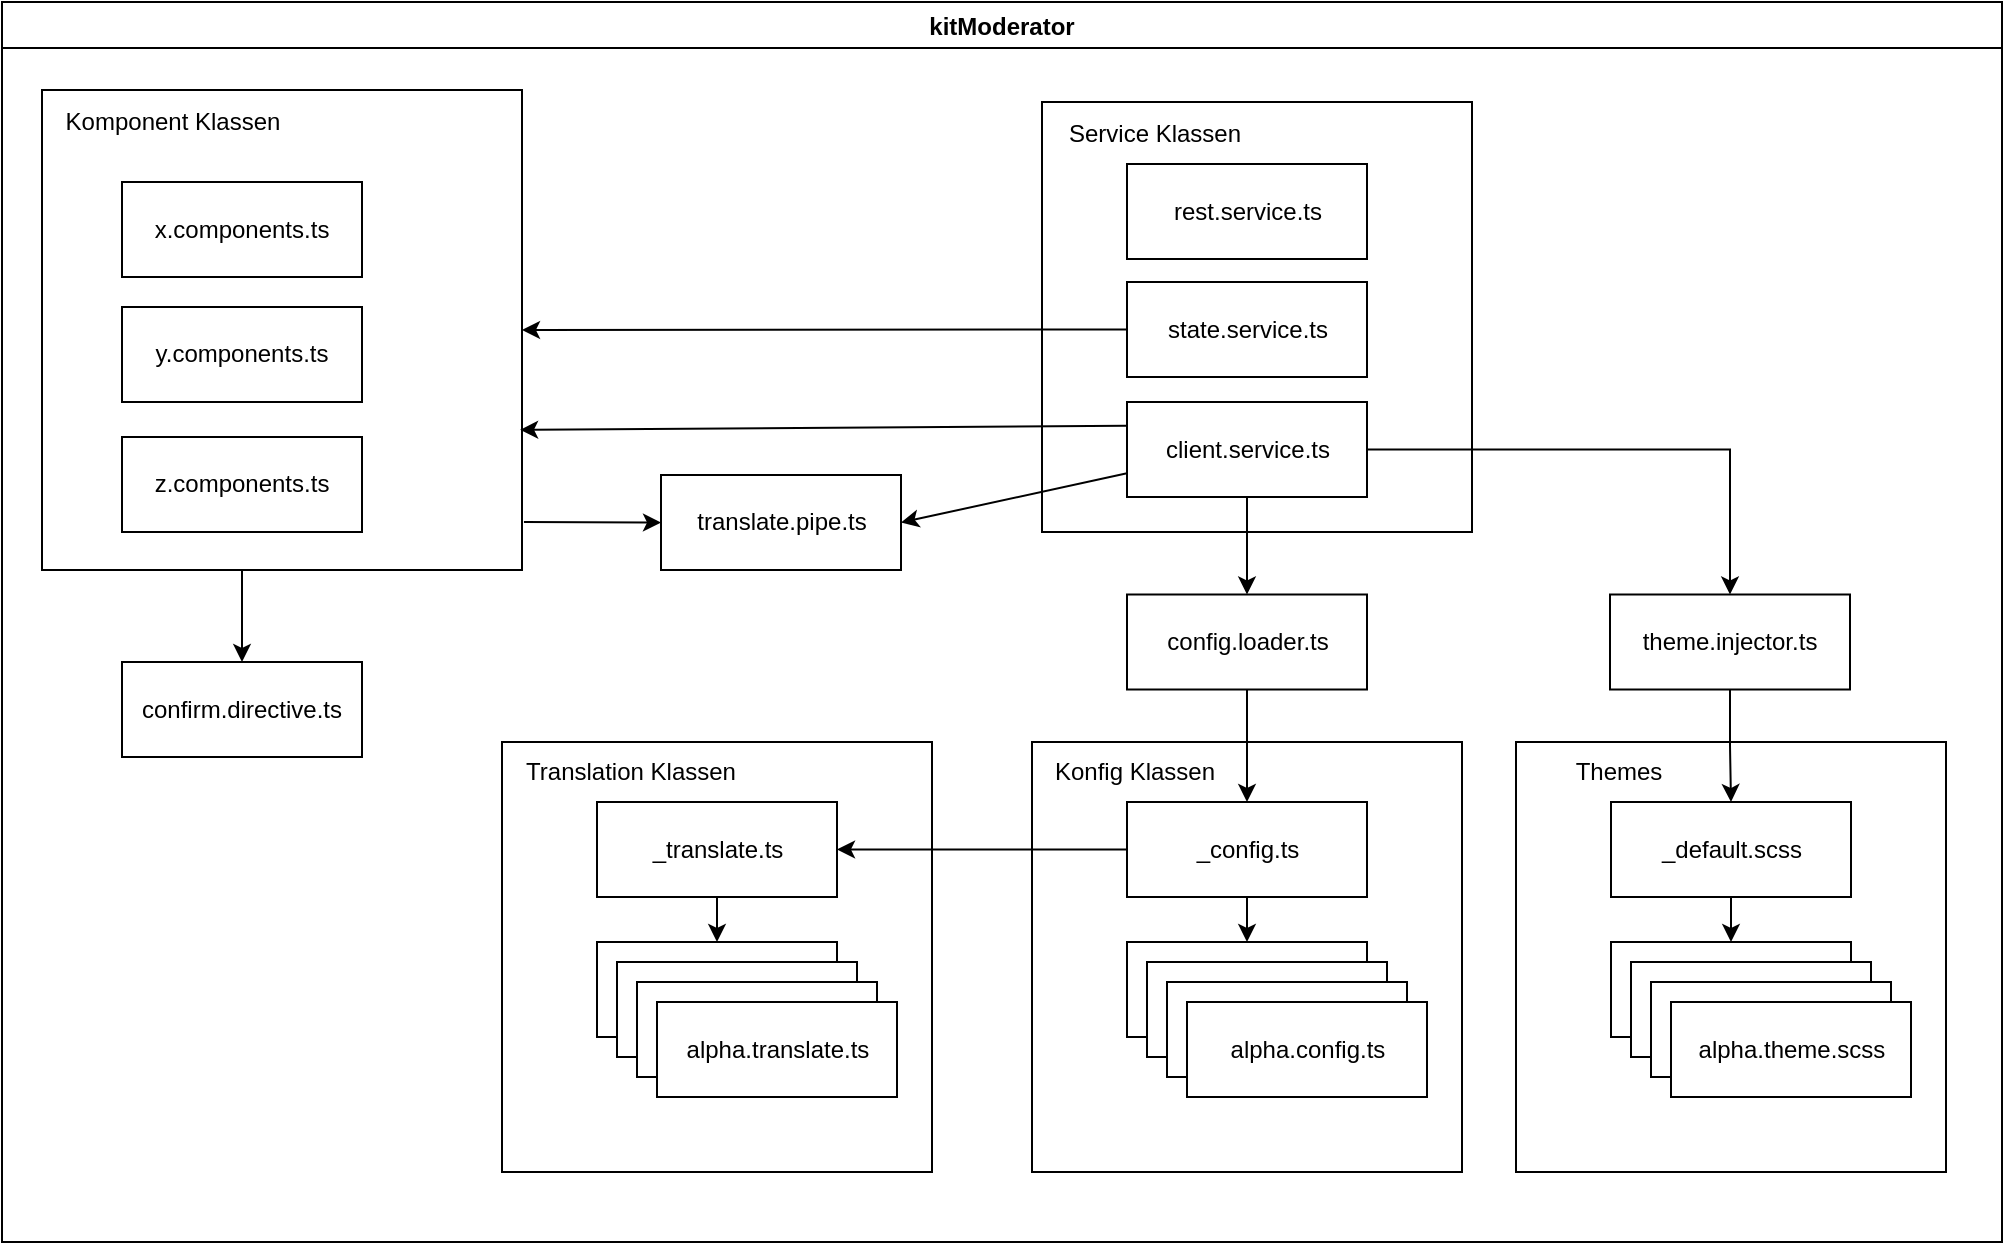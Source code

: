 <mxfile version="20.0.4" type="device"><diagram id="RRw_fZo8FqshAttOP6mF" name="Page-1"><mxGraphModel dx="1422" dy="754" grid="1" gridSize="10" guides="1" tooltips="1" connect="1" arrows="1" fold="1" page="1" pageScale="1" pageWidth="827" pageHeight="1169" math="0" shadow="0"><root><mxCell id="0"/><mxCell id="1" parent="0"/><mxCell id="eE6piYNeTCoczh-Mz0Ao-1" value="kitModerator" style="swimlane;" vertex="1" parent="1"><mxGeometry x="70" y="40" width="1000" height="620" as="geometry"/></mxCell><mxCell id="eE6piYNeTCoczh-Mz0Ao-2" value="" style="whiteSpace=wrap;html=1;aspect=fixed;" vertex="1" parent="eE6piYNeTCoczh-Mz0Ao-1"><mxGeometry x="520" y="50" width="215" height="215" as="geometry"/></mxCell><mxCell id="eE6piYNeTCoczh-Mz0Ao-3" value="rest.service.ts" style="rounded=0;whiteSpace=wrap;html=1;" vertex="1" parent="eE6piYNeTCoczh-Mz0Ao-1"><mxGeometry x="562.5" y="81" width="120" height="47.5" as="geometry"/></mxCell><mxCell id="eE6piYNeTCoczh-Mz0Ao-10" value="" style="whiteSpace=wrap;html=1;aspect=fixed;" vertex="1" parent="eE6piYNeTCoczh-Mz0Ao-1"><mxGeometry x="515" y="370" width="215" height="215" as="geometry"/></mxCell><mxCell id="eE6piYNeTCoczh-Mz0Ao-7" value="Konfig Klassen" style="text;html=1;align=center;verticalAlign=middle;resizable=0;points=[];autosize=1;strokeColor=none;fillColor=none;" vertex="1" parent="eE6piYNeTCoczh-Mz0Ao-1"><mxGeometry x="516" y="370" width="100" height="30" as="geometry"/></mxCell><mxCell id="eE6piYNeTCoczh-Mz0Ao-76" style="edgeStyle=orthogonalEdgeStyle;rounded=0;orthogonalLoop=1;jettySize=auto;html=1;exitX=1;exitY=0.5;exitDx=0;exitDy=0;entryX=0.5;entryY=0;entryDx=0;entryDy=0;" edge="1" parent="eE6piYNeTCoczh-Mz0Ao-1" source="eE6piYNeTCoczh-Mz0Ao-9" target="eE6piYNeTCoczh-Mz0Ao-59"><mxGeometry relative="1" as="geometry"/></mxCell><mxCell id="eE6piYNeTCoczh-Mz0Ao-9" value="client.service.ts" style="rounded=0;whiteSpace=wrap;html=1;" vertex="1" parent="eE6piYNeTCoczh-Mz0Ao-1"><mxGeometry x="562.5" y="200" width="120" height="47.5" as="geometry"/></mxCell><mxCell id="eE6piYNeTCoczh-Mz0Ao-8" value="state.service.ts" style="rounded=0;whiteSpace=wrap;html=1;" vertex="1" parent="eE6piYNeTCoczh-Mz0Ao-1"><mxGeometry x="562.5" y="140" width="120" height="47.5" as="geometry"/></mxCell><mxCell id="eE6piYNeTCoczh-Mz0Ao-13" value="_config.ts" style="rounded=0;whiteSpace=wrap;html=1;" vertex="1" parent="eE6piYNeTCoczh-Mz0Ao-1"><mxGeometry x="562.5" y="400" width="120" height="47.5" as="geometry"/></mxCell><mxCell id="eE6piYNeTCoczh-Mz0Ao-15" value="alpha.config.ts" style="rounded=0;whiteSpace=wrap;html=1;" vertex="1" parent="eE6piYNeTCoczh-Mz0Ao-1"><mxGeometry x="562.5" y="470" width="120" height="47.5" as="geometry"/></mxCell><mxCell id="eE6piYNeTCoczh-Mz0Ao-16" value="" style="endArrow=classic;html=1;rounded=0;exitX=0.5;exitY=1;exitDx=0;exitDy=0;entryX=0.5;entryY=0;entryDx=0;entryDy=0;" edge="1" parent="eE6piYNeTCoczh-Mz0Ao-1" source="eE6piYNeTCoczh-Mz0Ao-13" target="eE6piYNeTCoczh-Mz0Ao-15"><mxGeometry width="50" height="50" relative="1" as="geometry"><mxPoint x="510" y="480" as="sourcePoint"/><mxPoint x="560" y="430" as="targetPoint"/></mxGeometry></mxCell><mxCell id="eE6piYNeTCoczh-Mz0Ao-58" style="edgeStyle=orthogonalEdgeStyle;rounded=0;orthogonalLoop=1;jettySize=auto;html=1;exitX=0.5;exitY=1;exitDx=0;exitDy=0;" edge="1" parent="eE6piYNeTCoczh-Mz0Ao-1" source="eE6piYNeTCoczh-Mz0Ao-21" target="eE6piYNeTCoczh-Mz0Ao-56"><mxGeometry relative="1" as="geometry"><Array as="points"><mxPoint x="120" y="284"/></Array></mxGeometry></mxCell><mxCell id="eE6piYNeTCoczh-Mz0Ao-21" value="" style="whiteSpace=wrap;html=1;aspect=fixed;" vertex="1" parent="eE6piYNeTCoczh-Mz0Ao-1"><mxGeometry x="20" y="44" width="240" height="240" as="geometry"/></mxCell><mxCell id="eE6piYNeTCoczh-Mz0Ao-22" value="Komponent Klassen" style="text;html=1;align=center;verticalAlign=middle;resizable=0;points=[];autosize=1;strokeColor=none;fillColor=none;" vertex="1" parent="eE6piYNeTCoczh-Mz0Ao-1"><mxGeometry x="20" y="45" width="130" height="30" as="geometry"/></mxCell><mxCell id="eE6piYNeTCoczh-Mz0Ao-26" value="config.loader.ts" style="rounded=0;whiteSpace=wrap;html=1;" vertex="1" parent="eE6piYNeTCoczh-Mz0Ao-1"><mxGeometry x="562.5" y="296.25" width="120" height="47.5" as="geometry"/></mxCell><mxCell id="eE6piYNeTCoczh-Mz0Ao-28" value="" style="endArrow=classic;html=1;rounded=0;exitX=0.5;exitY=1;exitDx=0;exitDy=0;entryX=0.5;entryY=0;entryDx=0;entryDy=0;" edge="1" parent="eE6piYNeTCoczh-Mz0Ao-1" source="eE6piYNeTCoczh-Mz0Ao-9" target="eE6piYNeTCoczh-Mz0Ao-26"><mxGeometry width="50" height="50" relative="1" as="geometry"><mxPoint x="390" y="370" as="sourcePoint"/><mxPoint x="440" y="320" as="targetPoint"/></mxGeometry></mxCell><mxCell id="eE6piYNeTCoczh-Mz0Ao-29" value="" style="endArrow=classic;html=1;rounded=0;exitX=0.5;exitY=1;exitDx=0;exitDy=0;entryX=0.5;entryY=0;entryDx=0;entryDy=0;" edge="1" parent="eE6piYNeTCoczh-Mz0Ao-1" source="eE6piYNeTCoczh-Mz0Ao-26" target="eE6piYNeTCoczh-Mz0Ao-13"><mxGeometry width="50" height="50" relative="1" as="geometry"><mxPoint x="390" y="430" as="sourcePoint"/><mxPoint x="440" y="380" as="targetPoint"/></mxGeometry></mxCell><mxCell id="eE6piYNeTCoczh-Mz0Ao-31" value="" style="whiteSpace=wrap;html=1;aspect=fixed;" vertex="1" parent="eE6piYNeTCoczh-Mz0Ao-1"><mxGeometry x="250" y="370" width="215" height="215" as="geometry"/></mxCell><mxCell id="eE6piYNeTCoczh-Mz0Ao-32" value="Translation Klassen" style="text;html=1;align=center;verticalAlign=middle;resizable=0;points=[];autosize=1;strokeColor=none;fillColor=none;" vertex="1" parent="eE6piYNeTCoczh-Mz0Ao-1"><mxGeometry x="249" y="370" width="130" height="30" as="geometry"/></mxCell><mxCell id="eE6piYNeTCoczh-Mz0Ao-33" value="_translate.ts" style="rounded=0;whiteSpace=wrap;html=1;" vertex="1" parent="eE6piYNeTCoczh-Mz0Ao-1"><mxGeometry x="297.5" y="400" width="120" height="47.5" as="geometry"/></mxCell><mxCell id="eE6piYNeTCoczh-Mz0Ao-34" value="alpha.config.ts" style="rounded=0;whiteSpace=wrap;html=1;" vertex="1" parent="eE6piYNeTCoczh-Mz0Ao-1"><mxGeometry x="297.5" y="470" width="120" height="47.5" as="geometry"/></mxCell><mxCell id="eE6piYNeTCoczh-Mz0Ao-35" value="" style="endArrow=classic;html=1;rounded=0;exitX=0.5;exitY=1;exitDx=0;exitDy=0;entryX=0.5;entryY=0;entryDx=0;entryDy=0;" edge="1" parent="eE6piYNeTCoczh-Mz0Ao-1" source="eE6piYNeTCoczh-Mz0Ao-33" target="eE6piYNeTCoczh-Mz0Ao-34"><mxGeometry width="50" height="50" relative="1" as="geometry"><mxPoint x="175" y="440" as="sourcePoint"/><mxPoint x="225" y="390" as="targetPoint"/></mxGeometry></mxCell><mxCell id="eE6piYNeTCoczh-Mz0Ao-36" value="alpha.config.ts" style="rounded=0;whiteSpace=wrap;html=1;" vertex="1" parent="eE6piYNeTCoczh-Mz0Ao-1"><mxGeometry x="307.5" y="480" width="120" height="47.5" as="geometry"/></mxCell><mxCell id="eE6piYNeTCoczh-Mz0Ao-37" value="alpha.config.ts" style="rounded=0;whiteSpace=wrap;html=1;" vertex="1" parent="eE6piYNeTCoczh-Mz0Ao-1"><mxGeometry x="317.5" y="490" width="120" height="47.5" as="geometry"/></mxCell><mxCell id="eE6piYNeTCoczh-Mz0Ao-38" value="alpha.translate.ts" style="rounded=0;whiteSpace=wrap;html=1;" vertex="1" parent="eE6piYNeTCoczh-Mz0Ao-1"><mxGeometry x="327.5" y="500" width="120" height="47.5" as="geometry"/></mxCell><mxCell id="eE6piYNeTCoczh-Mz0Ao-39" value="" style="endArrow=classic;html=1;rounded=0;exitX=0;exitY=0.5;exitDx=0;exitDy=0;entryX=1;entryY=0.5;entryDx=0;entryDy=0;" edge="1" parent="eE6piYNeTCoczh-Mz0Ao-1" source="eE6piYNeTCoczh-Mz0Ao-13" target="eE6piYNeTCoczh-Mz0Ao-33"><mxGeometry width="50" height="50" relative="1" as="geometry"><mxPoint x="430" y="310" as="sourcePoint"/><mxPoint x="480" y="260" as="targetPoint"/></mxGeometry></mxCell><mxCell id="eE6piYNeTCoczh-Mz0Ao-40" value="x.components.ts" style="rounded=0;whiteSpace=wrap;html=1;" vertex="1" parent="eE6piYNeTCoczh-Mz0Ao-1"><mxGeometry x="60" y="90" width="120" height="47.5" as="geometry"/></mxCell><mxCell id="eE6piYNeTCoczh-Mz0Ao-47" value="translate.pipe.ts" style="rounded=0;whiteSpace=wrap;html=1;" vertex="1" parent="eE6piYNeTCoczh-Mz0Ao-1"><mxGeometry x="329.5" y="236.5" width="120" height="47.5" as="geometry"/></mxCell><mxCell id="eE6piYNeTCoczh-Mz0Ao-43" value="y.components.ts" style="rounded=0;whiteSpace=wrap;html=1;" vertex="1" parent="eE6piYNeTCoczh-Mz0Ao-1"><mxGeometry x="60" y="152.5" width="120" height="47.5" as="geometry"/></mxCell><mxCell id="eE6piYNeTCoczh-Mz0Ao-48" value="z.components.ts" style="rounded=0;whiteSpace=wrap;html=1;" vertex="1" parent="eE6piYNeTCoczh-Mz0Ao-1"><mxGeometry x="60" y="217.5" width="120" height="47.5" as="geometry"/></mxCell><mxCell id="eE6piYNeTCoczh-Mz0Ao-50" value="" style="endArrow=classic;html=1;rounded=0;exitX=1.004;exitY=0.9;exitDx=0;exitDy=0;entryX=0;entryY=0.5;entryDx=0;entryDy=0;exitPerimeter=0;" edge="1" parent="eE6piYNeTCoczh-Mz0Ao-1" source="eE6piYNeTCoczh-Mz0Ao-21" target="eE6piYNeTCoczh-Mz0Ao-47"><mxGeometry width="50" height="50" relative="1" as="geometry"><mxPoint x="390" y="150" as="sourcePoint"/><mxPoint x="440" y="100" as="targetPoint"/></mxGeometry></mxCell><mxCell id="eE6piYNeTCoczh-Mz0Ao-52" value="" style="endArrow=classic;html=1;rounded=0;exitX=0;exitY=0.5;exitDx=0;exitDy=0;entryX=1;entryY=0.5;entryDx=0;entryDy=0;" edge="1" parent="eE6piYNeTCoczh-Mz0Ao-1" source="eE6piYNeTCoczh-Mz0Ao-8" target="eE6piYNeTCoczh-Mz0Ao-21"><mxGeometry width="50" height="50" relative="1" as="geometry"><mxPoint x="400" y="180" as="sourcePoint"/><mxPoint x="450" y="130" as="targetPoint"/></mxGeometry></mxCell><mxCell id="eE6piYNeTCoczh-Mz0Ao-53" value="" style="endArrow=classic;html=1;rounded=0;exitX=0;exitY=0.75;exitDx=0;exitDy=0;entryX=1;entryY=0.5;entryDx=0;entryDy=0;" edge="1" parent="eE6piYNeTCoczh-Mz0Ao-1" source="eE6piYNeTCoczh-Mz0Ao-9" target="eE6piYNeTCoczh-Mz0Ao-47"><mxGeometry width="50" height="50" relative="1" as="geometry"><mxPoint x="440" y="330" as="sourcePoint"/><mxPoint x="490" y="280" as="targetPoint"/></mxGeometry></mxCell><mxCell id="eE6piYNeTCoczh-Mz0Ao-54" value="" style="endArrow=classic;html=1;rounded=0;exitX=0;exitY=0.25;exitDx=0;exitDy=0;entryX=0.996;entryY=0.708;entryDx=0;entryDy=0;entryPerimeter=0;" edge="1" parent="eE6piYNeTCoczh-Mz0Ao-1" source="eE6piYNeTCoczh-Mz0Ao-9" target="eE6piYNeTCoczh-Mz0Ao-21"><mxGeometry width="50" height="50" relative="1" as="geometry"><mxPoint x="400" y="220" as="sourcePoint"/><mxPoint x="450" y="170" as="targetPoint"/></mxGeometry></mxCell><mxCell id="eE6piYNeTCoczh-Mz0Ao-56" value="confirm.directive.ts" style="rounded=0;whiteSpace=wrap;html=1;" vertex="1" parent="eE6piYNeTCoczh-Mz0Ao-1"><mxGeometry x="60" y="330" width="120" height="47.5" as="geometry"/></mxCell><mxCell id="eE6piYNeTCoczh-Mz0Ao-67" value="" style="whiteSpace=wrap;html=1;aspect=fixed;" vertex="1" parent="eE6piYNeTCoczh-Mz0Ao-1"><mxGeometry x="757" y="370" width="215" height="215" as="geometry"/></mxCell><mxCell id="eE6piYNeTCoczh-Mz0Ao-78" style="edgeStyle=orthogonalEdgeStyle;rounded=0;orthogonalLoop=1;jettySize=auto;html=1;exitX=0.5;exitY=1;exitDx=0;exitDy=0;" edge="1" parent="eE6piYNeTCoczh-Mz0Ao-1" source="eE6piYNeTCoczh-Mz0Ao-59" target="eE6piYNeTCoczh-Mz0Ao-69"><mxGeometry relative="1" as="geometry"/></mxCell><mxCell id="eE6piYNeTCoczh-Mz0Ao-59" value="theme.injector.ts" style="rounded=0;whiteSpace=wrap;html=1;" vertex="1" parent="eE6piYNeTCoczh-Mz0Ao-1"><mxGeometry x="804" y="296.25" width="120" height="47.5" as="geometry"/></mxCell><mxCell id="eE6piYNeTCoczh-Mz0Ao-68" value="Themes" style="text;html=1;align=center;verticalAlign=middle;resizable=0;points=[];autosize=1;strokeColor=none;fillColor=none;" vertex="1" parent="eE6piYNeTCoczh-Mz0Ao-1"><mxGeometry x="773" y="370" width="70" height="30" as="geometry"/></mxCell><mxCell id="eE6piYNeTCoczh-Mz0Ao-69" value="_default.scss" style="rounded=0;whiteSpace=wrap;html=1;" vertex="1" parent="eE6piYNeTCoczh-Mz0Ao-1"><mxGeometry x="804.5" y="400" width="120" height="47.5" as="geometry"/></mxCell><mxCell id="eE6piYNeTCoczh-Mz0Ao-70" value="alpha.config.ts" style="rounded=0;whiteSpace=wrap;html=1;" vertex="1" parent="eE6piYNeTCoczh-Mz0Ao-1"><mxGeometry x="804.5" y="470" width="120" height="47.5" as="geometry"/></mxCell><mxCell id="eE6piYNeTCoczh-Mz0Ao-71" value="" style="endArrow=classic;html=1;rounded=0;exitX=0.5;exitY=1;exitDx=0;exitDy=0;entryX=0.5;entryY=0;entryDx=0;entryDy=0;" edge="1" parent="eE6piYNeTCoczh-Mz0Ao-1" source="eE6piYNeTCoczh-Mz0Ao-69" target="eE6piYNeTCoczh-Mz0Ao-70"><mxGeometry width="50" height="50" relative="1" as="geometry"><mxPoint x="682" y="440" as="sourcePoint"/><mxPoint x="732" y="390" as="targetPoint"/></mxGeometry></mxCell><mxCell id="eE6piYNeTCoczh-Mz0Ao-72" value="alpha.config.ts" style="rounded=0;whiteSpace=wrap;html=1;" vertex="1" parent="eE6piYNeTCoczh-Mz0Ao-1"><mxGeometry x="814.5" y="480" width="120" height="47.5" as="geometry"/></mxCell><mxCell id="eE6piYNeTCoczh-Mz0Ao-73" value="alpha.config.ts" style="rounded=0;whiteSpace=wrap;html=1;" vertex="1" parent="eE6piYNeTCoczh-Mz0Ao-1"><mxGeometry x="824.5" y="490" width="120" height="47.5" as="geometry"/></mxCell><mxCell id="eE6piYNeTCoczh-Mz0Ao-74" value="alpha.theme.scss" style="rounded=0;whiteSpace=wrap;html=1;" vertex="1" parent="eE6piYNeTCoczh-Mz0Ao-1"><mxGeometry x="834.5" y="500" width="120" height="47.5" as="geometry"/></mxCell><mxCell id="eE6piYNeTCoczh-Mz0Ao-11" value="Service Klassen" style="text;html=1;align=center;verticalAlign=middle;resizable=0;points=[];autosize=1;strokeColor=none;fillColor=none;" vertex="1" parent="1"><mxGeometry x="591" y="91" width="110" height="30" as="geometry"/></mxCell><mxCell id="eE6piYNeTCoczh-Mz0Ao-17" value="alpha.config.ts" style="rounded=0;whiteSpace=wrap;html=1;" vertex="1" parent="1"><mxGeometry x="642.5" y="520" width="120" height="47.5" as="geometry"/></mxCell><mxCell id="eE6piYNeTCoczh-Mz0Ao-18" value="alpha.config.ts" style="rounded=0;whiteSpace=wrap;html=1;" vertex="1" parent="1"><mxGeometry x="652.5" y="530" width="120" height="47.5" as="geometry"/></mxCell><mxCell id="eE6piYNeTCoczh-Mz0Ao-19" value="alpha.config.ts" style="rounded=0;whiteSpace=wrap;html=1;" vertex="1" parent="1"><mxGeometry x="662.5" y="540" width="120" height="47.5" as="geometry"/></mxCell></root></mxGraphModel></diagram></mxfile>